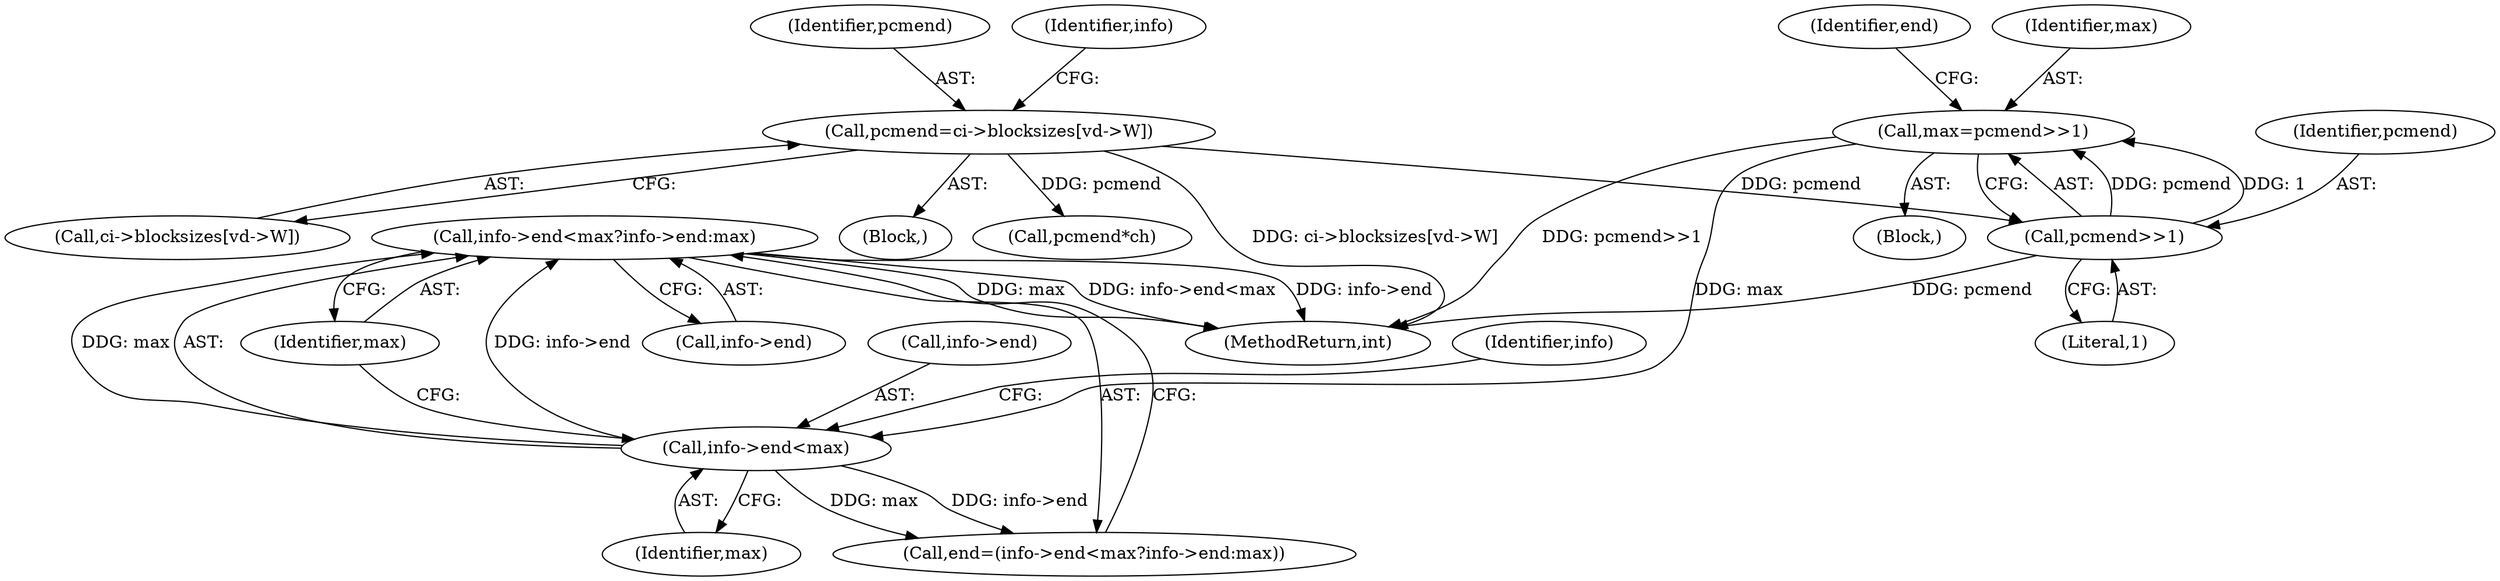 digraph "0_Android_659030a2e80c38fb8da0a4eb68695349eec6778b@pointer" {
"1000180" [label="(Call,info->end<max?info->end:max)"];
"1000181" [label="(Call,info->end<max)"];
"1000172" [label="(Call,max=pcmend>>1)"];
"1000174" [label="(Call,pcmend>>1)"];
"1000155" [label="(Call,pcmend=ci->blocksizes[vd->W])"];
"1000189" [label="(Identifier,max)"];
"1000185" [label="(Identifier,max)"];
"1000175" [label="(Identifier,pcmend)"];
"1000176" [label="(Literal,1)"];
"1000182" [label="(Call,info->end)"];
"1000155" [label="(Call,pcmend=ci->blocksizes[vd->W])"];
"1000179" [label="(Identifier,end)"];
"1000113" [label="(Block,)"];
"1000174" [label="(Call,pcmend>>1)"];
"1000170" [label="(Block,)"];
"1000187" [label="(Identifier,info)"];
"1000578" [label="(Call,pcmend*ch)"];
"1000178" [label="(Call,end=(info->end<max?info->end:max))"];
"1000180" [label="(Call,info->end<max?info->end:max)"];
"1000181" [label="(Call,info->end<max)"];
"1000186" [label="(Call,info->end)"];
"1000854" [label="(MethodReturn,int)"];
"1000173" [label="(Identifier,max)"];
"1000156" [label="(Identifier,pcmend)"];
"1000167" [label="(Identifier,info)"];
"1000157" [label="(Call,ci->blocksizes[vd->W])"];
"1000172" [label="(Call,max=pcmend>>1)"];
"1000180" -> "1000178"  [label="AST: "];
"1000180" -> "1000186"  [label="CFG: "];
"1000180" -> "1000189"  [label="CFG: "];
"1000181" -> "1000180"  [label="AST: "];
"1000186" -> "1000180"  [label="AST: "];
"1000189" -> "1000180"  [label="AST: "];
"1000178" -> "1000180"  [label="CFG: "];
"1000180" -> "1000854"  [label="DDG: info->end"];
"1000180" -> "1000854"  [label="DDG: max"];
"1000180" -> "1000854"  [label="DDG: info->end<max"];
"1000181" -> "1000180"  [label="DDG: info->end"];
"1000181" -> "1000180"  [label="DDG: max"];
"1000181" -> "1000185"  [label="CFG: "];
"1000182" -> "1000181"  [label="AST: "];
"1000185" -> "1000181"  [label="AST: "];
"1000187" -> "1000181"  [label="CFG: "];
"1000189" -> "1000181"  [label="CFG: "];
"1000181" -> "1000178"  [label="DDG: info->end"];
"1000181" -> "1000178"  [label="DDG: max"];
"1000172" -> "1000181"  [label="DDG: max"];
"1000172" -> "1000170"  [label="AST: "];
"1000172" -> "1000174"  [label="CFG: "];
"1000173" -> "1000172"  [label="AST: "];
"1000174" -> "1000172"  [label="AST: "];
"1000179" -> "1000172"  [label="CFG: "];
"1000172" -> "1000854"  [label="DDG: pcmend>>1"];
"1000174" -> "1000172"  [label="DDG: pcmend"];
"1000174" -> "1000172"  [label="DDG: 1"];
"1000174" -> "1000176"  [label="CFG: "];
"1000175" -> "1000174"  [label="AST: "];
"1000176" -> "1000174"  [label="AST: "];
"1000174" -> "1000854"  [label="DDG: pcmend"];
"1000155" -> "1000174"  [label="DDG: pcmend"];
"1000155" -> "1000113"  [label="AST: "];
"1000155" -> "1000157"  [label="CFG: "];
"1000156" -> "1000155"  [label="AST: "];
"1000157" -> "1000155"  [label="AST: "];
"1000167" -> "1000155"  [label="CFG: "];
"1000155" -> "1000854"  [label="DDG: ci->blocksizes[vd->W]"];
"1000155" -> "1000578"  [label="DDG: pcmend"];
}
